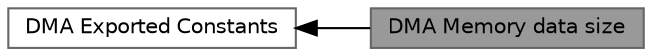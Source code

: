digraph "DMA Memory data size"
{
 // INTERACTIVE_SVG=YES
 // LATEX_PDF_SIZE
  bgcolor="transparent";
  edge [fontname=Helvetica,fontsize=10,labelfontname=Helvetica,labelfontsize=10];
  node [fontname=Helvetica,fontsize=10,shape=box,height=0.2,width=0.4];
  rankdir=LR;
  Node2 [id="Node000002",label="DMA Exported Constants",height=0.2,width=0.4,color="grey40", fillcolor="white", style="filled",URL="$group___d_m_a___exported___constants.html",tooltip="DMA Exported constants."];
  Node1 [id="Node000001",label="DMA Memory data size",height=0.2,width=0.4,color="gray40", fillcolor="grey60", style="filled", fontcolor="black",tooltip="DMA memory data size."];
  Node2->Node1 [shape=plaintext, dir="back", style="solid"];
}
